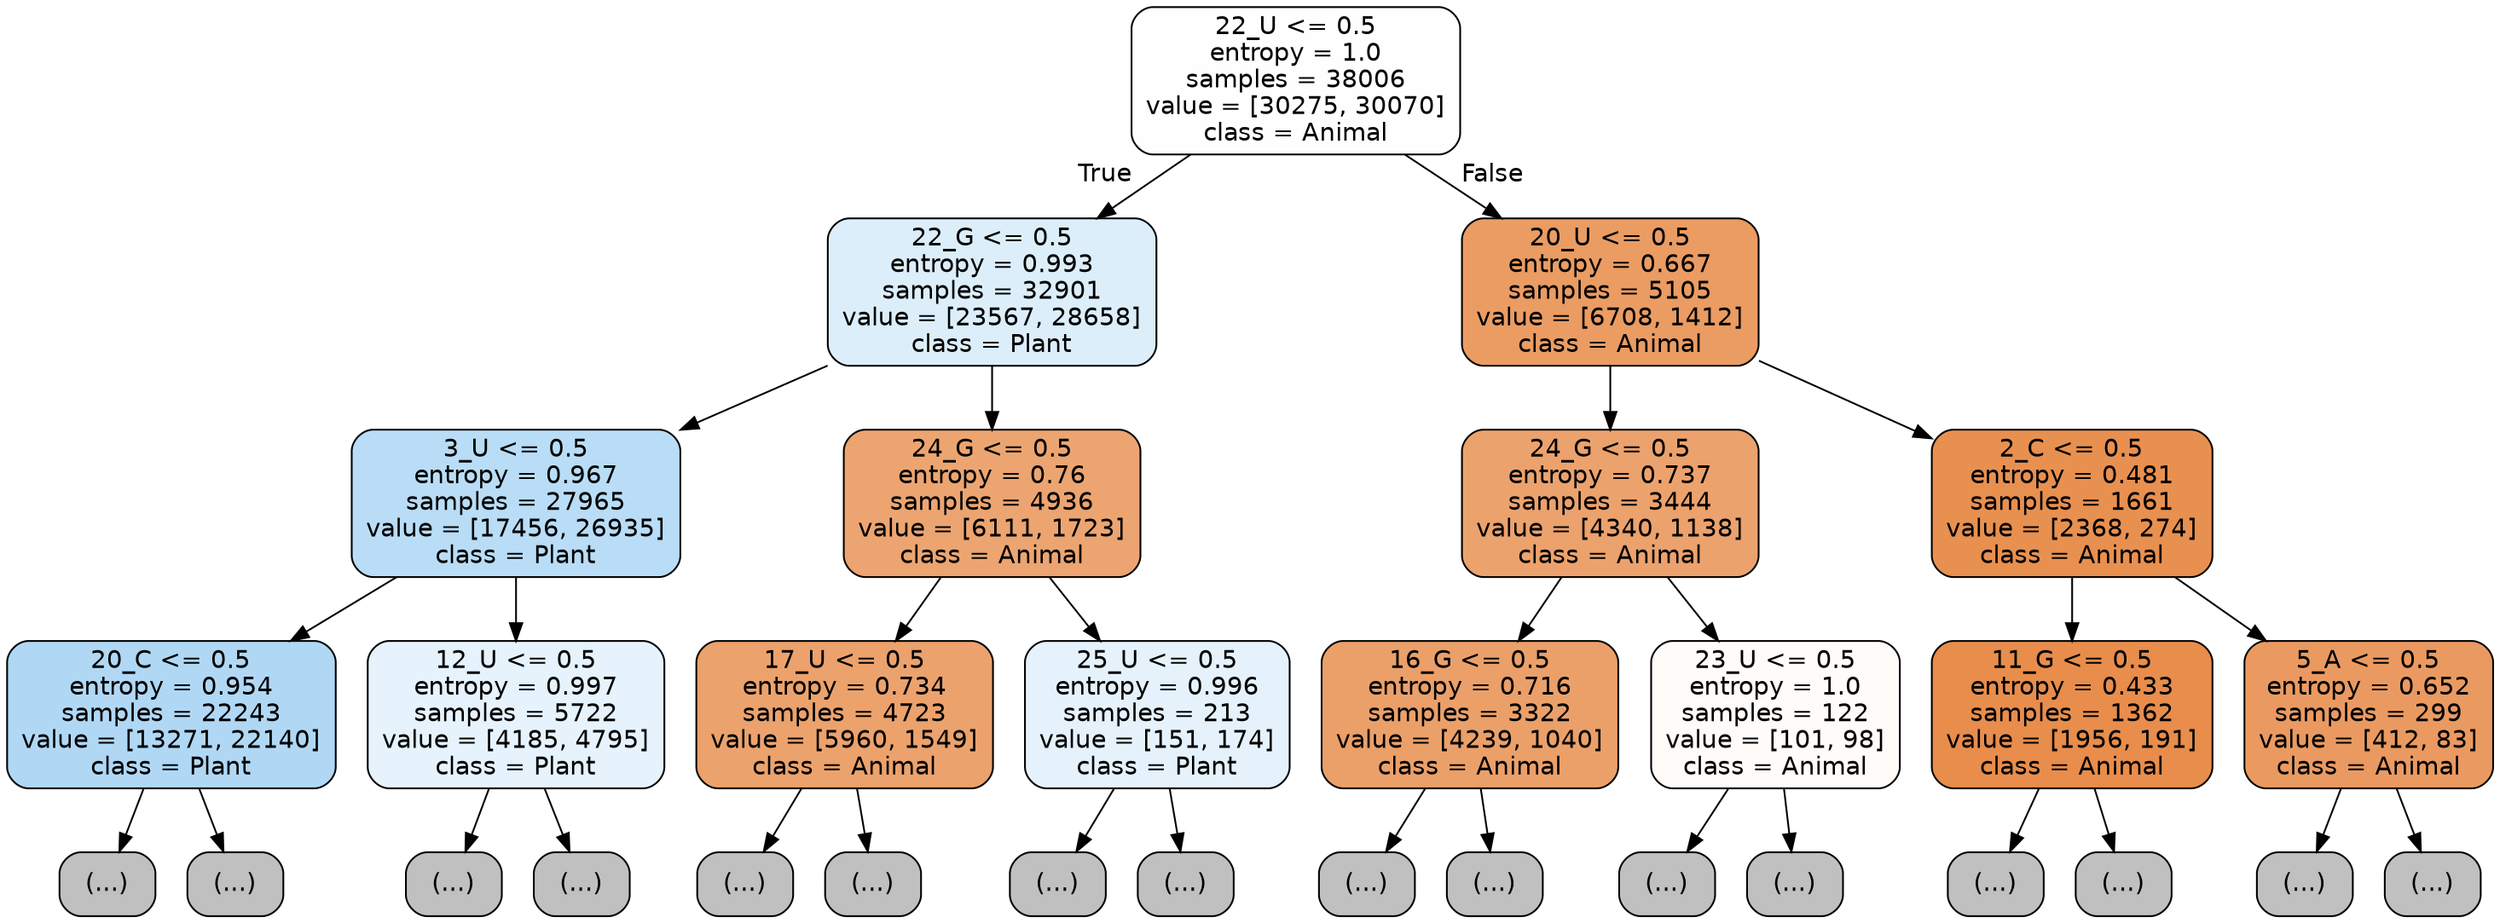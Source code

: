 digraph Tree {
node [shape=box, style="filled, rounded", color="black", fontname="helvetica"] ;
edge [fontname="helvetica"] ;
0 [label="22_U <= 0.5\nentropy = 1.0\nsamples = 38006\nvalue = [30275, 30070]\nclass = Animal", fillcolor="#fffefe"] ;
1 [label="22_G <= 0.5\nentropy = 0.993\nsamples = 32901\nvalue = [23567, 28658]\nclass = Plant", fillcolor="#dceefa"] ;
0 -> 1 [labeldistance=2.5, labelangle=45, headlabel="True"] ;
2 [label="3_U <= 0.5\nentropy = 0.967\nsamples = 27965\nvalue = [17456, 26935]\nclass = Plant", fillcolor="#b9ddf6"] ;
1 -> 2 ;
3 [label="20_C <= 0.5\nentropy = 0.954\nsamples = 22243\nvalue = [13271, 22140]\nclass = Plant", fillcolor="#b0d8f5"] ;
2 -> 3 ;
4 [label="(...)", fillcolor="#C0C0C0"] ;
3 -> 4 ;
7085 [label="(...)", fillcolor="#C0C0C0"] ;
3 -> 7085 ;
9176 [label="12_U <= 0.5\nentropy = 0.997\nsamples = 5722\nvalue = [4185, 4795]\nclass = Plant", fillcolor="#e6f3fc"] ;
2 -> 9176 ;
9177 [label="(...)", fillcolor="#C0C0C0"] ;
9176 -> 9177 ;
11368 [label="(...)", fillcolor="#C0C0C0"] ;
9176 -> 11368 ;
12381 [label="24_G <= 0.5\nentropy = 0.76\nsamples = 4936\nvalue = [6111, 1723]\nclass = Animal", fillcolor="#eca571"] ;
1 -> 12381 ;
12382 [label="17_U <= 0.5\nentropy = 0.734\nsamples = 4723\nvalue = [5960, 1549]\nclass = Animal", fillcolor="#eca26c"] ;
12381 -> 12382 ;
12383 [label="(...)", fillcolor="#C0C0C0"] ;
12382 -> 12383 ;
13796 [label="(...)", fillcolor="#C0C0C0"] ;
12382 -> 13796 ;
14237 [label="25_U <= 0.5\nentropy = 0.996\nsamples = 213\nvalue = [151, 174]\nclass = Plant", fillcolor="#e5f2fc"] ;
12381 -> 14237 ;
14238 [label="(...)", fillcolor="#C0C0C0"] ;
14237 -> 14238 ;
14337 [label="(...)", fillcolor="#C0C0C0"] ;
14237 -> 14337 ;
14346 [label="20_U <= 0.5\nentropy = 0.667\nsamples = 5105\nvalue = [6708, 1412]\nclass = Animal", fillcolor="#ea9c63"] ;
0 -> 14346 [labeldistance=2.5, labelangle=-45, headlabel="False"] ;
14347 [label="24_G <= 0.5\nentropy = 0.737\nsamples = 3444\nvalue = [4340, 1138]\nclass = Animal", fillcolor="#eca26d"] ;
14346 -> 14347 ;
14348 [label="16_G <= 0.5\nentropy = 0.716\nsamples = 3322\nvalue = [4239, 1040]\nclass = Animal", fillcolor="#eba06a"] ;
14347 -> 14348 ;
14349 [label="(...)", fillcolor="#C0C0C0"] ;
14348 -> 14349 ;
15360 [label="(...)", fillcolor="#C0C0C0"] ;
14348 -> 15360 ;
15741 [label="23_U <= 0.5\nentropy = 1.0\nsamples = 122\nvalue = [101, 98]\nclass = Animal", fillcolor="#fefbf9"] ;
14347 -> 15741 ;
15742 [label="(...)", fillcolor="#C0C0C0"] ;
15741 -> 15742 ;
15791 [label="(...)", fillcolor="#C0C0C0"] ;
15741 -> 15791 ;
15812 [label="2_C <= 0.5\nentropy = 0.481\nsamples = 1661\nvalue = [2368, 274]\nclass = Animal", fillcolor="#e89050"] ;
14346 -> 15812 ;
15813 [label="11_G <= 0.5\nentropy = 0.433\nsamples = 1362\nvalue = [1956, 191]\nclass = Animal", fillcolor="#e88d4c"] ;
15812 -> 15813 ;
15814 [label="(...)", fillcolor="#C0C0C0"] ;
15813 -> 15814 ;
16049 [label="(...)", fillcolor="#C0C0C0"] ;
15813 -> 16049 ;
16170 [label="5_A <= 0.5\nentropy = 0.652\nsamples = 299\nvalue = [412, 83]\nclass = Animal", fillcolor="#ea9a61"] ;
15812 -> 16170 ;
16171 [label="(...)", fillcolor="#C0C0C0"] ;
16170 -> 16171 ;
16224 [label="(...)", fillcolor="#C0C0C0"] ;
16170 -> 16224 ;
}